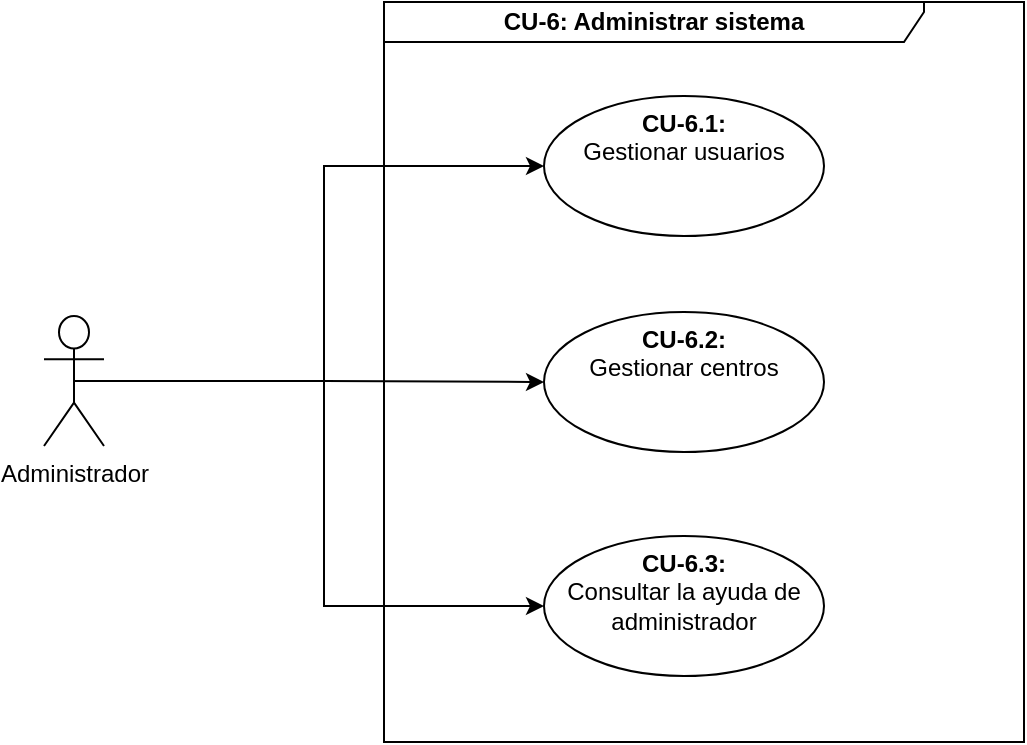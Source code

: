 <mxfile version="21.6.5" type="device">
  <diagram id="szs79xgOVXDPXgL9OrpX" name="Página-1">
    <mxGraphModel dx="1434" dy="836" grid="1" gridSize="10" guides="1" tooltips="1" connect="1" arrows="1" fold="1" page="1" pageScale="1" pageWidth="1150" pageHeight="700" math="0" shadow="0">
      <root>
        <mxCell id="0" />
        <mxCell id="1" parent="0" />
        <mxCell id="DPbp3sRypC6EYG-zwKEf-8" style="edgeStyle=orthogonalEdgeStyle;rounded=0;orthogonalLoop=1;jettySize=auto;html=1;exitX=0.5;exitY=0.5;exitDx=0;exitDy=0;exitPerimeter=0;entryX=0;entryY=0.5;entryDx=0;entryDy=0;" parent="1" source="NUaUHLJXbepJ66ujS02r-1" target="DPbp3sRypC6EYG-zwKEf-5" edge="1">
          <mxGeometry relative="1" as="geometry" />
        </mxCell>
        <mxCell id="DPbp3sRypC6EYG-zwKEf-11" style="edgeStyle=orthogonalEdgeStyle;rounded=0;orthogonalLoop=1;jettySize=auto;html=1;exitX=0.5;exitY=0.5;exitDx=0;exitDy=0;exitPerimeter=0;entryX=0;entryY=0.5;entryDx=0;entryDy=0;" parent="1" source="NUaUHLJXbepJ66ujS02r-1" target="NUaUHLJXbepJ66ujS02r-18" edge="1">
          <mxGeometry relative="1" as="geometry" />
        </mxCell>
        <mxCell id="yU0lEmC6n2iB3_ynG8TF-2" style="edgeStyle=orthogonalEdgeStyle;rounded=0;orthogonalLoop=1;jettySize=auto;html=1;exitX=0.5;exitY=0.5;exitDx=0;exitDy=0;exitPerimeter=0;entryX=0;entryY=0.5;entryDx=0;entryDy=0;" parent="1" source="NUaUHLJXbepJ66ujS02r-1" target="yU0lEmC6n2iB3_ynG8TF-1" edge="1">
          <mxGeometry relative="1" as="geometry" />
        </mxCell>
        <mxCell id="NUaUHLJXbepJ66ujS02r-1" value="&lt;span style=&quot;background-color: rgb(255, 255, 255);&quot;&gt;Administrador&lt;/span&gt;" style="shape=umlActor;verticalLabelPosition=bottom;verticalAlign=top;html=1;outlineConnect=0;" parent="1" vertex="1">
          <mxGeometry x="110" y="177" width="30" height="65" as="geometry" />
        </mxCell>
        <mxCell id="NUaUHLJXbepJ66ujS02r-15" value="CU-6: Administrar sistema" style="shape=umlFrame;whiteSpace=wrap;html=1;width=270;height=20;fontStyle=1" parent="1" vertex="1">
          <mxGeometry x="280" y="20" width="320" height="370" as="geometry" />
        </mxCell>
        <mxCell id="NUaUHLJXbepJ66ujS02r-18" value="&lt;b&gt;CU-6.1: &lt;br&gt;&lt;/b&gt;Gestionar usuarios" style="ellipse;whiteSpace=wrap;html=1;verticalAlign=top;" parent="1" vertex="1">
          <mxGeometry x="360" y="67" width="140" height="70" as="geometry" />
        </mxCell>
        <mxCell id="DPbp3sRypC6EYG-zwKEf-5" value="&lt;b&gt;CU-6.2: &lt;br&gt;&lt;/b&gt;Gestionar centros" style="ellipse;whiteSpace=wrap;html=1;verticalAlign=top;" parent="1" vertex="1">
          <mxGeometry x="360" y="175" width="140" height="70" as="geometry" />
        </mxCell>
        <mxCell id="yU0lEmC6n2iB3_ynG8TF-1" value="&lt;b&gt;CU-6.3: &lt;br&gt;&lt;/b&gt;Consultar la ayuda de administrador" style="ellipse;whiteSpace=wrap;html=1;verticalAlign=top;" parent="1" vertex="1">
          <mxGeometry x="360" y="287" width="140" height="70" as="geometry" />
        </mxCell>
      </root>
    </mxGraphModel>
  </diagram>
</mxfile>
